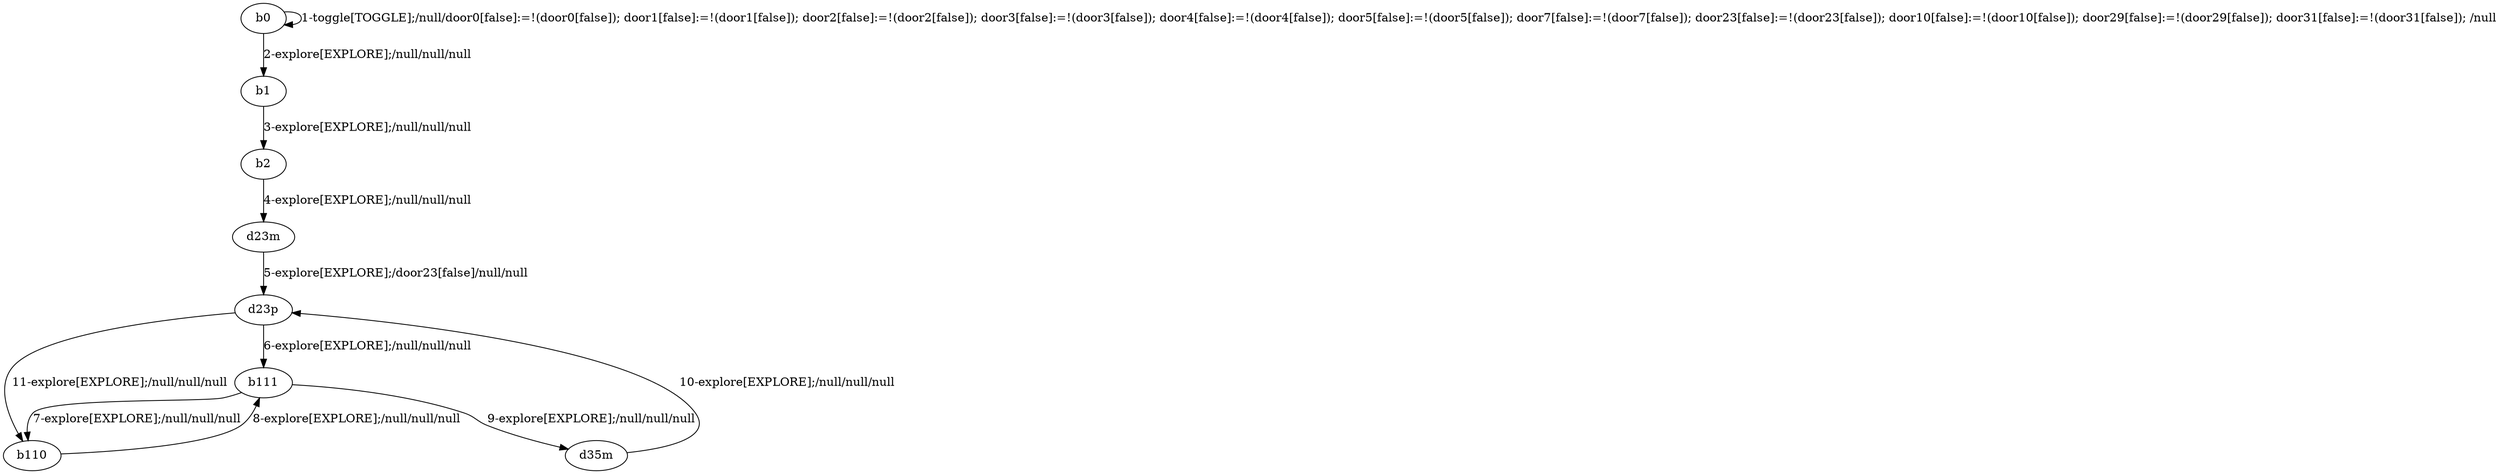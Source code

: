 # Total number of goals covered by this test: 3
# d35m --> d23p
# d23p --> b111
# b111 --> b110

digraph g {
"b0" -> "b0" [label = "1-toggle[TOGGLE];/null/door0[false]:=!(door0[false]); door1[false]:=!(door1[false]); door2[false]:=!(door2[false]); door3[false]:=!(door3[false]); door4[false]:=!(door4[false]); door5[false]:=!(door5[false]); door7[false]:=!(door7[false]); door23[false]:=!(door23[false]); door10[false]:=!(door10[false]); door29[false]:=!(door29[false]); door31[false]:=!(door31[false]); /null"];
"b0" -> "b1" [label = "2-explore[EXPLORE];/null/null/null"];
"b1" -> "b2" [label = "3-explore[EXPLORE];/null/null/null"];
"b2" -> "d23m" [label = "4-explore[EXPLORE];/null/null/null"];
"d23m" -> "d23p" [label = "5-explore[EXPLORE];/door23[false]/null/null"];
"d23p" -> "b111" [label = "6-explore[EXPLORE];/null/null/null"];
"b111" -> "b110" [label = "7-explore[EXPLORE];/null/null/null"];
"b110" -> "b111" [label = "8-explore[EXPLORE];/null/null/null"];
"b111" -> "d35m" [label = "9-explore[EXPLORE];/null/null/null"];
"d35m" -> "d23p" [label = "10-explore[EXPLORE];/null/null/null"];
"d23p" -> "b110" [label = "11-explore[EXPLORE];/null/null/null"];
}